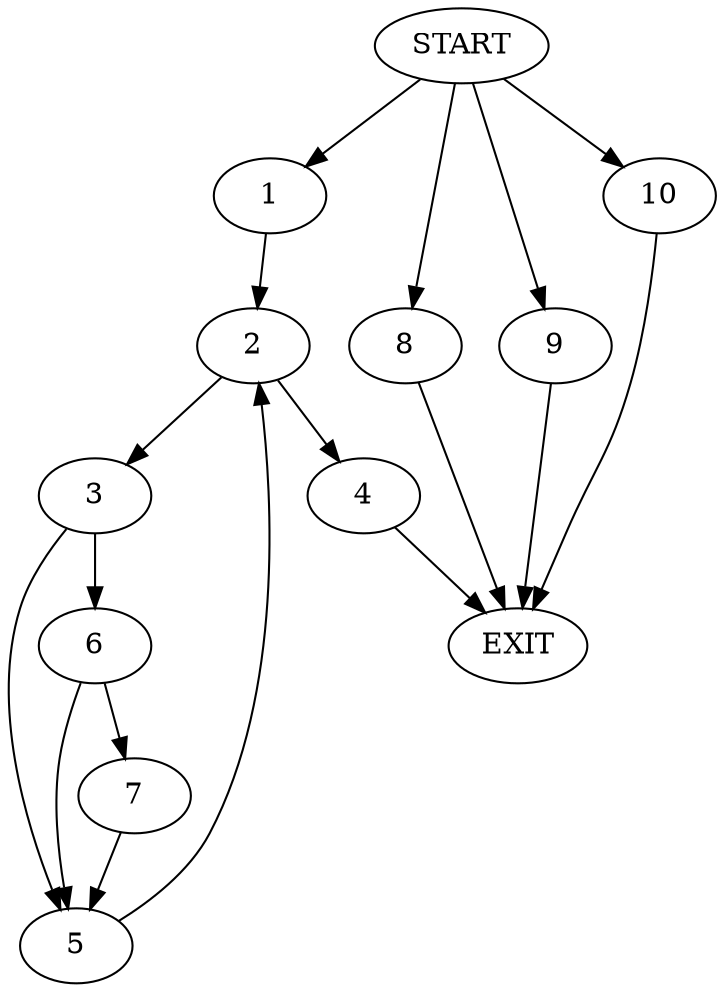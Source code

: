 digraph {
0 [label="START"]
11 [label="EXIT"]
0 -> 1
1 -> 2
2 -> 3
2 -> 4
3 -> 5
3 -> 6
4 -> 11
6 -> 5
6 -> 7
5 -> 2
7 -> 5
0 -> 8
8 -> 11
0 -> 9
9 -> 11
0 -> 10
10 -> 11
}
